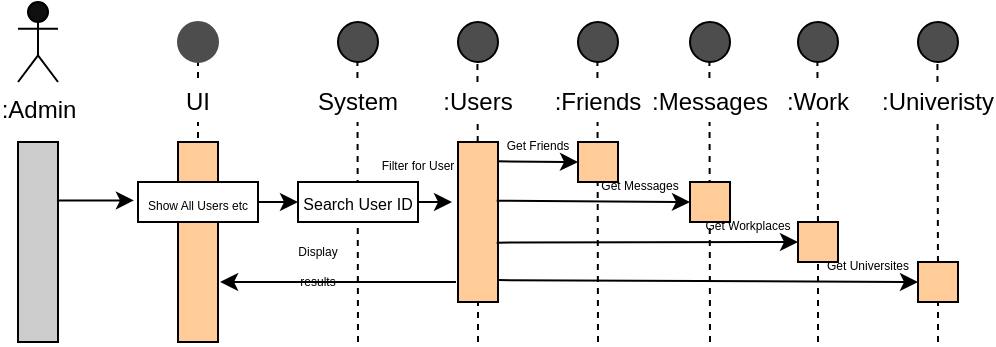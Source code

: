 <mxfile version="13.0.5" type="device"><diagram id="sM7R9B0fFv-Pp7DP1Mwm" name="Page-1"><mxGraphModel dx="950" dy="442" grid="1" gridSize="10" guides="1" tooltips="1" connect="1" arrows="1" fold="1" page="1" pageScale="1" pageWidth="827" pageHeight="1169" math="0" shadow="0"><root><mxCell id="0"/><mxCell id="1" parent="0"/><mxCell id="IZe6jtgKXHDtlhc2uVDP-22" value="" style="endArrow=none;dashed=1;html=1;entryX=0.5;entryY=1;entryDx=0;entryDy=0;" edge="1" parent="1"><mxGeometry width="50" height="50" relative="1" as="geometry"><mxPoint x="280" y="370" as="sourcePoint"/><mxPoint x="279.71" y="230" as="targetPoint"/></mxGeometry></mxCell><mxCell id="IZe6jtgKXHDtlhc2uVDP-23" value="" style="endArrow=none;dashed=1;html=1;entryX=0.5;entryY=1;entryDx=0;entryDy=0;" edge="1" parent="1" source="IZe6jtgKXHDtlhc2uVDP-31"><mxGeometry width="50" height="50" relative="1" as="geometry"><mxPoint x="339.71" y="560" as="sourcePoint"/><mxPoint x="339.71" y="230" as="targetPoint"/></mxGeometry></mxCell><mxCell id="IZe6jtgKXHDtlhc2uVDP-24" value="" style="endArrow=none;dashed=1;html=1;entryX=0.5;entryY=1;entryDx=0;entryDy=0;" edge="1" parent="1"><mxGeometry width="50" height="50" relative="1" as="geometry"><mxPoint x="400" y="370" as="sourcePoint"/><mxPoint x="399.71" y="230" as="targetPoint"/></mxGeometry></mxCell><mxCell id="IZe6jtgKXHDtlhc2uVDP-25" value="" style="endArrow=none;dashed=1;html=1;entryX=0.5;entryY=1;entryDx=0;entryDy=0;" edge="1" parent="1"><mxGeometry width="50" height="50" relative="1" as="geometry"><mxPoint x="456" y="370" as="sourcePoint"/><mxPoint x="455.71" y="230" as="targetPoint"/></mxGeometry></mxCell><mxCell id="IZe6jtgKXHDtlhc2uVDP-26" value="" style="endArrow=none;dashed=1;html=1;entryX=0.5;entryY=1;entryDx=0;entryDy=0;" edge="1" parent="1" source="IZe6jtgKXHDtlhc2uVDP-37"><mxGeometry width="50" height="50" relative="1" as="geometry"><mxPoint x="509.71" y="560" as="sourcePoint"/><mxPoint x="509.71" y="230" as="targetPoint"/></mxGeometry></mxCell><mxCell id="IZe6jtgKXHDtlhc2uVDP-27" value="" style="endArrow=none;dashed=1;html=1;entryX=0.5;entryY=1;entryDx=0;entryDy=0;" edge="1" parent="1" source="IZe6jtgKXHDtlhc2uVDP-39"><mxGeometry width="50" height="50" relative="1" as="geometry"><mxPoint x="569.71" y="560" as="sourcePoint"/><mxPoint x="569.71" y="230" as="targetPoint"/></mxGeometry></mxCell><mxCell id="IZe6jtgKXHDtlhc2uVDP-21" value="" style="endArrow=none;dashed=1;html=1;entryX=0.5;entryY=1;entryDx=0;entryDy=0;exitX=0.5;exitY=1;exitDx=0;exitDy=0;" edge="1" parent="1" source="IZe6jtgKXHDtlhc2uVDP-29" target="IZe6jtgKXHDtlhc2uVDP-4"><mxGeometry width="50" height="50" relative="1" as="geometry"><mxPoint x="200" y="560" as="sourcePoint"/><mxPoint x="340" y="180" as="targetPoint"/></mxGeometry></mxCell><mxCell id="IZe6jtgKXHDtlhc2uVDP-1" value=":Admin" style="shape=umlActor;verticalLabelPosition=bottom;labelBackgroundColor=#ffffff;verticalAlign=top;html=1;outlineConnect=0;fillColor=#0F0F0F;" vertex="1" parent="1"><mxGeometry x="110" y="200" width="20" height="40" as="geometry"/></mxCell><mxCell id="IZe6jtgKXHDtlhc2uVDP-3" value="" style="rounded=0;whiteSpace=wrap;html=1;fillColor=#CCCCCC;" vertex="1" parent="1"><mxGeometry x="110" y="270" width="20" height="100" as="geometry"/></mxCell><mxCell id="IZe6jtgKXHDtlhc2uVDP-4" value="" style="ellipse;whiteSpace=wrap;html=1;aspect=fixed;fillColor=#4D4D4D;strokeColor=#4D4D4D;" vertex="1" parent="1"><mxGeometry x="190" y="210" width="20" height="20" as="geometry"/></mxCell><mxCell id="IZe6jtgKXHDtlhc2uVDP-5" value="" style="ellipse;whiteSpace=wrap;html=1;aspect=fixed;fillColor=#4D4D4D;" vertex="1" parent="1"><mxGeometry x="270" y="210" width="20" height="20" as="geometry"/></mxCell><mxCell id="IZe6jtgKXHDtlhc2uVDP-6" value="" style="ellipse;whiteSpace=wrap;html=1;aspect=fixed;fillColor=#4D4D4D;" vertex="1" parent="1"><mxGeometry x="330" y="210" width="20" height="20" as="geometry"/></mxCell><mxCell id="IZe6jtgKXHDtlhc2uVDP-7" value="" style="ellipse;whiteSpace=wrap;html=1;aspect=fixed;fillColor=#4D4D4D;" vertex="1" parent="1"><mxGeometry x="390" y="210" width="20" height="20" as="geometry"/></mxCell><mxCell id="IZe6jtgKXHDtlhc2uVDP-8" value="" style="ellipse;whiteSpace=wrap;html=1;aspect=fixed;fillColor=#4D4D4D;" vertex="1" parent="1"><mxGeometry x="500" y="210" width="20" height="20" as="geometry"/></mxCell><mxCell id="IZe6jtgKXHDtlhc2uVDP-10" value="" style="ellipse;whiteSpace=wrap;html=1;aspect=fixed;fillColor=#4D4D4D;" vertex="1" parent="1"><mxGeometry x="560" y="210" width="20" height="20" as="geometry"/></mxCell><mxCell id="IZe6jtgKXHDtlhc2uVDP-11" value="UI" style="text;html=1;strokeColor=none;fillColor=#FFFFFF;align=center;verticalAlign=middle;whiteSpace=wrap;rounded=0;" vertex="1" parent="1"><mxGeometry x="180" y="240" width="40" height="20" as="geometry"/></mxCell><mxCell id="IZe6jtgKXHDtlhc2uVDP-13" value="System" style="text;html=1;strokeColor=none;fillColor=#FFFFFF;align=center;verticalAlign=middle;whiteSpace=wrap;rounded=0;" vertex="1" parent="1"><mxGeometry x="260" y="240" width="40" height="20" as="geometry"/></mxCell><mxCell id="IZe6jtgKXHDtlhc2uVDP-14" value=":Users" style="text;html=1;strokeColor=none;fillColor=#FFFFFF;align=center;verticalAlign=middle;whiteSpace=wrap;rounded=0;" vertex="1" parent="1"><mxGeometry x="320" y="240" width="40" height="20" as="geometry"/></mxCell><mxCell id="IZe6jtgKXHDtlhc2uVDP-15" value=":Friends" style="text;html=1;strokeColor=none;fillColor=#FFFFFF;align=center;verticalAlign=middle;whiteSpace=wrap;rounded=0;" vertex="1" parent="1"><mxGeometry x="380" y="240" width="40" height="20" as="geometry"/></mxCell><mxCell id="IZe6jtgKXHDtlhc2uVDP-16" value=":Messages" style="text;html=1;strokeColor=none;fillColor=#FFFFFF;align=center;verticalAlign=middle;whiteSpace=wrap;rounded=0;" vertex="1" parent="1"><mxGeometry x="436" y="240" width="40" height="20" as="geometry"/></mxCell><mxCell id="IZe6jtgKXHDtlhc2uVDP-17" value=":Work" style="text;html=1;strokeColor=none;fillColor=#FFFFFF;align=center;verticalAlign=middle;whiteSpace=wrap;rounded=0;" vertex="1" parent="1"><mxGeometry x="490" y="240" width="40" height="20" as="geometry"/></mxCell><mxCell id="IZe6jtgKXHDtlhc2uVDP-18" value=":Univeristy" style="text;html=1;strokeColor=none;fillColor=#FFFFFF;align=center;verticalAlign=middle;whiteSpace=wrap;rounded=0;" vertex="1" parent="1"><mxGeometry x="550" y="240" width="40" height="20" as="geometry"/></mxCell><mxCell id="IZe6jtgKXHDtlhc2uVDP-19" value="" style="ellipse;whiteSpace=wrap;html=1;aspect=fixed;fillColor=#4D4D4D;" vertex="1" parent="1"><mxGeometry x="446" y="210" width="20" height="20" as="geometry"/></mxCell><mxCell id="IZe6jtgKXHDtlhc2uVDP-29" value="" style="rounded=0;whiteSpace=wrap;html=1;fillColor=#FFCC99;" vertex="1" parent="1"><mxGeometry x="190" y="270" width="20" height="100" as="geometry"/></mxCell><mxCell id="IZe6jtgKXHDtlhc2uVDP-28" value="&lt;div&gt;&lt;font style=&quot;font-size: 6px&quot;&gt;Show All Users etc&lt;br&gt;&lt;/font&gt;&lt;/div&gt;" style="rounded=0;whiteSpace=wrap;html=1;fillColor=#FFFFFF;" vertex="1" parent="1"><mxGeometry x="170" y="290" width="60" height="20" as="geometry"/></mxCell><mxCell id="IZe6jtgKXHDtlhc2uVDP-30" value="" style="endArrow=classic;html=1;exitX=0.974;exitY=0.292;exitDx=0;exitDy=0;exitPerimeter=0;entryX=-0.034;entryY=0.46;entryDx=0;entryDy=0;entryPerimeter=0;" edge="1" parent="1" source="IZe6jtgKXHDtlhc2uVDP-3" target="IZe6jtgKXHDtlhc2uVDP-28"><mxGeometry width="50" height="50" relative="1" as="geometry"><mxPoint x="260" y="400" as="sourcePoint"/><mxPoint x="160" y="300" as="targetPoint"/></mxGeometry></mxCell><mxCell id="IZe6jtgKXHDtlhc2uVDP-31" value="" style="rounded=0;whiteSpace=wrap;html=1;fillColor=#FFCC99;" vertex="1" parent="1"><mxGeometry x="330" y="270" width="20" height="80" as="geometry"/></mxCell><mxCell id="IZe6jtgKXHDtlhc2uVDP-32" value="" style="endArrow=none;dashed=1;html=1;entryX=0.5;entryY=1;entryDx=0;entryDy=0;" edge="1" parent="1" target="IZe6jtgKXHDtlhc2uVDP-31"><mxGeometry width="50" height="50" relative="1" as="geometry"><mxPoint x="340" y="370" as="sourcePoint"/><mxPoint x="339.71" y="230" as="targetPoint"/></mxGeometry></mxCell><mxCell id="IZe6jtgKXHDtlhc2uVDP-33" value="" style="endArrow=classic;html=1;exitX=1;exitY=0.5;exitDx=0;exitDy=0;" edge="1" parent="1" source="IZe6jtgKXHDtlhc2uVDP-55"><mxGeometry width="50" height="50" relative="1" as="geometry"><mxPoint x="260" y="400" as="sourcePoint"/><mxPoint x="327" y="300" as="targetPoint"/></mxGeometry></mxCell><mxCell id="IZe6jtgKXHDtlhc2uVDP-35" value="" style="rounded=0;whiteSpace=wrap;html=1;fillColor=#FFCC99;" vertex="1" parent="1"><mxGeometry x="390" y="270" width="20" height="20" as="geometry"/></mxCell><mxCell id="IZe6jtgKXHDtlhc2uVDP-36" value="" style="rounded=0;whiteSpace=wrap;html=1;fillColor=#FFCC99;" vertex="1" parent="1"><mxGeometry x="446" y="290" width="20" height="20" as="geometry"/></mxCell><mxCell id="IZe6jtgKXHDtlhc2uVDP-37" value="" style="rounded=0;whiteSpace=wrap;html=1;fillColor=#FFCC99;" vertex="1" parent="1"><mxGeometry x="500" y="310" width="20" height="20" as="geometry"/></mxCell><mxCell id="IZe6jtgKXHDtlhc2uVDP-38" value="" style="endArrow=none;dashed=1;html=1;entryX=0.5;entryY=1;entryDx=0;entryDy=0;" edge="1" parent="1" target="IZe6jtgKXHDtlhc2uVDP-37"><mxGeometry width="50" height="50" relative="1" as="geometry"><mxPoint x="510" y="370" as="sourcePoint"/><mxPoint x="509.71" y="230" as="targetPoint"/></mxGeometry></mxCell><mxCell id="IZe6jtgKXHDtlhc2uVDP-39" value="" style="rounded=0;whiteSpace=wrap;html=1;fillColor=#FFCC99;" vertex="1" parent="1"><mxGeometry x="560" y="330" width="20" height="20" as="geometry"/></mxCell><mxCell id="IZe6jtgKXHDtlhc2uVDP-40" value="" style="endArrow=none;dashed=1;html=1;entryX=0.5;entryY=1;entryDx=0;entryDy=0;" edge="1" parent="1" target="IZe6jtgKXHDtlhc2uVDP-39"><mxGeometry width="50" height="50" relative="1" as="geometry"><mxPoint x="570" y="370" as="sourcePoint"/><mxPoint x="569.71" y="230" as="targetPoint"/></mxGeometry></mxCell><mxCell id="IZe6jtgKXHDtlhc2uVDP-41" value="" style="endArrow=classic;html=1;exitX=0.983;exitY=0.121;exitDx=0;exitDy=0;exitPerimeter=0;entryX=0;entryY=0.5;entryDx=0;entryDy=0;" edge="1" parent="1" source="IZe6jtgKXHDtlhc2uVDP-31" target="IZe6jtgKXHDtlhc2uVDP-35"><mxGeometry width="50" height="50" relative="1" as="geometry"><mxPoint x="370" y="320" as="sourcePoint"/><mxPoint x="420" y="270" as="targetPoint"/></mxGeometry></mxCell><mxCell id="IZe6jtgKXHDtlhc2uVDP-42" value="" style="endArrow=classic;html=1;exitX=0.967;exitY=0.367;exitDx=0;exitDy=0;exitPerimeter=0;entryX=0;entryY=0.5;entryDx=0;entryDy=0;" edge="1" parent="1" source="IZe6jtgKXHDtlhc2uVDP-31" target="IZe6jtgKXHDtlhc2uVDP-36"><mxGeometry width="50" height="50" relative="1" as="geometry"><mxPoint x="349.66" y="279.68" as="sourcePoint"/><mxPoint x="390" y="280" as="targetPoint"/></mxGeometry></mxCell><mxCell id="IZe6jtgKXHDtlhc2uVDP-43" value="" style="endArrow=classic;html=1;exitX=0.967;exitY=0.629;exitDx=0;exitDy=0;exitPerimeter=0;entryX=0;entryY=0.5;entryDx=0;entryDy=0;" edge="1" parent="1" source="IZe6jtgKXHDtlhc2uVDP-31" target="IZe6jtgKXHDtlhc2uVDP-37"><mxGeometry width="50" height="50" relative="1" as="geometry"><mxPoint x="349.34" y="299.36" as="sourcePoint"/><mxPoint x="446" y="300" as="targetPoint"/></mxGeometry></mxCell><mxCell id="IZe6jtgKXHDtlhc2uVDP-44" value="" style="endArrow=classic;html=1;exitX=1;exitY=0.863;exitDx=0;exitDy=0;exitPerimeter=0;entryX=0;entryY=0.5;entryDx=0;entryDy=0;" edge="1" parent="1" source="IZe6jtgKXHDtlhc2uVDP-31" target="IZe6jtgKXHDtlhc2uVDP-39"><mxGeometry width="50" height="50" relative="1" as="geometry"><mxPoint x="349.34" y="320.32" as="sourcePoint"/><mxPoint x="500" y="320" as="targetPoint"/></mxGeometry></mxCell><mxCell id="IZe6jtgKXHDtlhc2uVDP-48" value="&lt;font style=&quot;font-size: 6px&quot;&gt;Get Friends&lt;br&gt;&lt;/font&gt;" style="text;html=1;strokeColor=none;fillColor=none;align=center;verticalAlign=middle;whiteSpace=wrap;rounded=0;" vertex="1" parent="1"><mxGeometry x="350" y="260" width="40" height="20" as="geometry"/></mxCell><mxCell id="IZe6jtgKXHDtlhc2uVDP-49" value="&lt;font style=&quot;font-size: 6px&quot;&gt;Get Messages&lt;br&gt;&lt;/font&gt;" style="text;html=1;strokeColor=none;fillColor=none;align=center;verticalAlign=middle;whiteSpace=wrap;rounded=0;" vertex="1" parent="1"><mxGeometry x="396" y="280" width="50" height="20" as="geometry"/></mxCell><mxCell id="IZe6jtgKXHDtlhc2uVDP-51" value="&lt;font style=&quot;font-size: 6px&quot;&gt;Get Universites&lt;br&gt;&lt;/font&gt;" style="text;html=1;strokeColor=none;fillColor=none;align=center;verticalAlign=middle;whiteSpace=wrap;rounded=0;" vertex="1" parent="1"><mxGeometry x="510" y="320" width="50" height="20" as="geometry"/></mxCell><mxCell id="IZe6jtgKXHDtlhc2uVDP-50" value="&lt;font style=&quot;font-size: 6px&quot;&gt;Get Workplaces&lt;br&gt;&lt;/font&gt;" style="text;html=1;strokeColor=none;fillColor=none;align=center;verticalAlign=middle;whiteSpace=wrap;rounded=0;" vertex="1" parent="1"><mxGeometry x="450" y="300" width="50" height="20" as="geometry"/></mxCell><mxCell id="IZe6jtgKXHDtlhc2uVDP-52" value="" style="endArrow=classic;html=1;entryX=1.053;entryY=0.7;entryDx=0;entryDy=0;entryPerimeter=0;" edge="1" parent="1" target="IZe6jtgKXHDtlhc2uVDP-29"><mxGeometry width="50" height="50" relative="1" as="geometry"><mxPoint x="329" y="340" as="sourcePoint"/><mxPoint x="212" y="340" as="targetPoint"/></mxGeometry></mxCell><mxCell id="IZe6jtgKXHDtlhc2uVDP-53" value="&lt;font style=&quot;font-size: 6px&quot;&gt;Display results&lt;br&gt;&lt;/font&gt;" style="text;html=1;strokeColor=none;fillColor=none;align=center;verticalAlign=middle;whiteSpace=wrap;rounded=0;" vertex="1" parent="1"><mxGeometry x="240" y="320" width="40" height="20" as="geometry"/></mxCell><mxCell id="IZe6jtgKXHDtlhc2uVDP-55" value="&lt;font style=&quot;font-size: 8px&quot;&gt;Search User ID&lt;br&gt;&lt;/font&gt;" style="rounded=0;whiteSpace=wrap;html=1;fillColor=#FFFFFF;" vertex="1" parent="1"><mxGeometry x="250" y="290" width="60" height="20" as="geometry"/></mxCell><mxCell id="IZe6jtgKXHDtlhc2uVDP-56" value="" style="endArrow=classic;html=1;exitX=1;exitY=0.5;exitDx=0;exitDy=0;" edge="1" parent="1" source="IZe6jtgKXHDtlhc2uVDP-28" target="IZe6jtgKXHDtlhc2uVDP-55"><mxGeometry width="50" height="50" relative="1" as="geometry"><mxPoint x="230" y="300" as="sourcePoint"/><mxPoint x="327" y="300" as="targetPoint"/></mxGeometry></mxCell><mxCell id="IZe6jtgKXHDtlhc2uVDP-47" value="&lt;font style=&quot;font-size: 6px&quot;&gt;Filter for User&lt;br&gt;&lt;/font&gt;" style="text;html=1;strokeColor=none;fillColor=none;align=center;verticalAlign=middle;whiteSpace=wrap;rounded=0;" vertex="1" parent="1"><mxGeometry x="290" y="270" width="40" height="20" as="geometry"/></mxCell></root></mxGraphModel></diagram></mxfile>